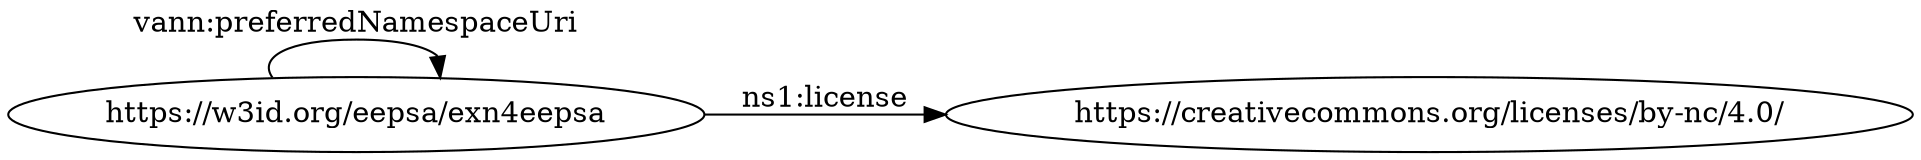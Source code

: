 digraph ar2dtool_diagram { 
rankdir=LR;
size="1501"
	"https://w3id.org/eepsa/exn4eepsa" -> "https://creativecommons.org/licenses/by-nc/4.0/" [ label = "ns1:license" ];
	"https://w3id.org/eepsa/exn4eepsa" -> "https://w3id.org/eepsa/exn4eepsa" [ label = "vann:preferredNamespaceUri" ];

}
